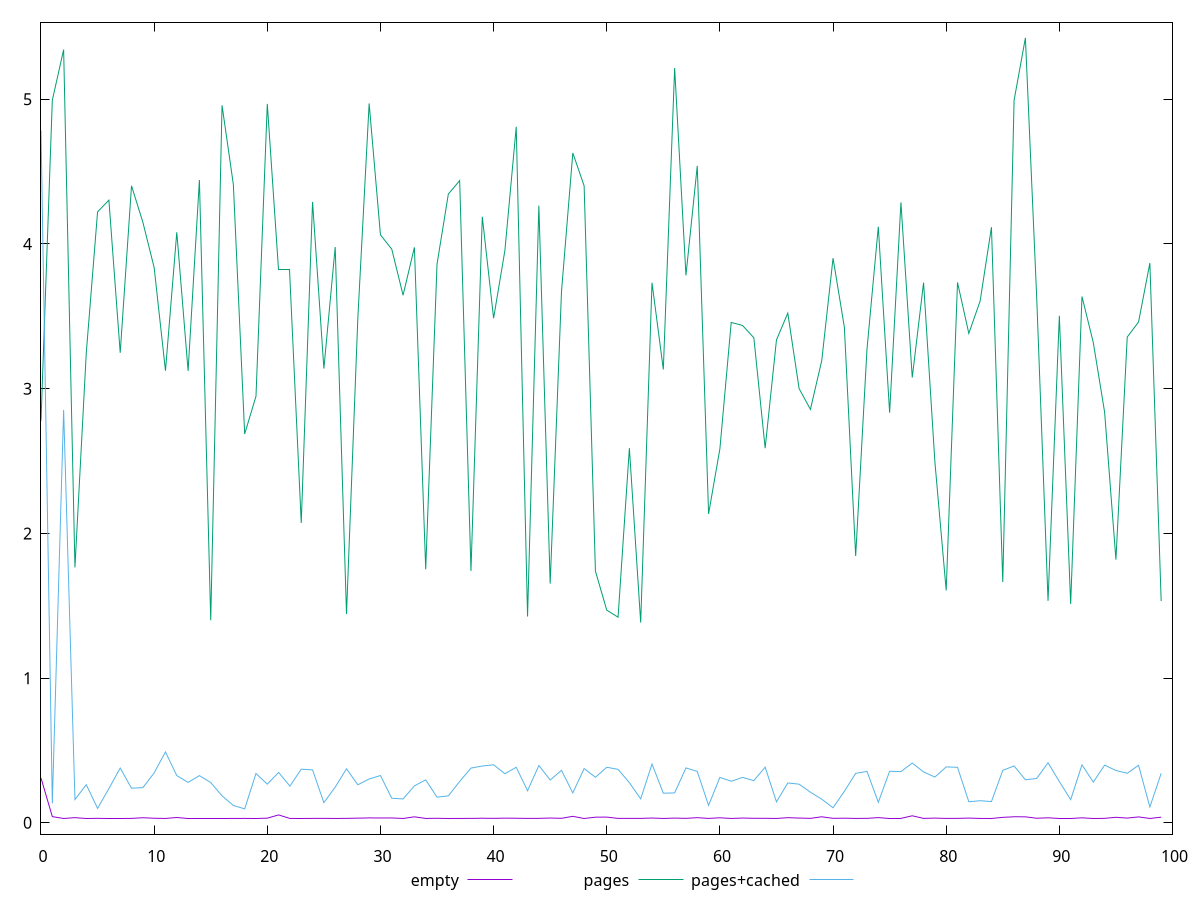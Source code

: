 $_empty <<EOF
0.3100000000000023
0.043199999999999995
0.0303
0.036
0.03015
0.031349999999999996
0.030749999999999996
0.030749999999999996
0.030899999999999997
0.03555
0.03195
0.03045
0.03705
0.03
0.0303
0.0303
0.0303
0.030599999999999995
0.030899999999999997
0.03015
0.032549999999999996
0.05475
0.03045
0.0303
0.030899999999999997
0.031049999999999998
0.030599999999999995
0.031049999999999998
0.032549999999999996
0.0342
0.03375
0.03405
0.0303
0.0417
0.030599999999999995
0.03165
0.0303
0.030749999999999996
0.030899999999999997
0.03195
0.0312
0.032549999999999996
0.031799999999999995
0.030899999999999997
0.0312
0.033299999999999996
0.031349999999999996
0.045149999999999996
0.03015
0.03915
0.0399
0.030899999999999997
0.0312
0.030899999999999997
0.03345
0.03045
0.033
0.0312
0.03585
0.030749999999999996
0.0351
0.03045
0.033299999999999996
0.03165
0.0315
0.03045
0.03585
0.03315
0.031049999999999998
0.042
0.031349999999999996
0.03225
0.030749999999999996
0.031049999999999998
0.0363
0.0312
0.0312
0.0489
0.030749999999999996
0.03285
0.030749999999999996
0.0312
0.033
0.030599999999999995
0.0303
0.03795
0.04215
0.0417
0.031799999999999995
0.0351
0.03225
0.03225
0.0348
0.03015
0.0312
0.0384
0.033
0.041100000000000005
0.03045
0.0393
EOF
$_pages <<EOF
2.779
4.993
5.343
1.7650000000000001
3.2460000000000004
4.2219999999999995
4.303
3.248
4.402
4.151
3.8370000000000006
3.1239999999999997
4.0809999999999995
3.1229999999999993
4.442
1.4
4.957999999999999
4.411
2.6870000000000003
2.9479999999999995
4.967999999999999
3.821
3.8210000000000006
2.0719999999999996
4.291
3.139
3.978999999999999
1.443
3.4860000000000007
4.971
4.063
3.9640000000000004
3.646
3.9769999999999994
1.752
3.8610000000000007
4.345000000000001
4.438
1.7409999999999999
4.188000000000001
3.487
3.9560000000000004
4.809999999999999
1.426
4.265000000000001
1.6529999999999998
3.6710000000000003
4.6290000000000004
4.401999999999999
1.7389999999999999
1.47
1.4209999999999998
2.589
1.384
3.7319999999999993
3.1329999999999996
5.216000000000001
3.7829999999999995
4.54
2.135
2.585
3.4579999999999993
3.4370000000000003
3.3520000000000003
2.5889999999999995
3.3369999999999997
3.5219999999999994
3.0010000000000003
2.857
3.193999999999999
3.902
3.424999999999999
1.8440000000000003
3.274000000000001
4.119
2.8340000000000005
4.287
3.077
3.7330000000000005
2.495
1.6059999999999999
3.734
3.3819999999999997
3.6060000000000008
4.116
1.6640000000000001
4.992999999999999
5.4239999999999995
3.628
1.534
3.5040000000000004
1.513
3.637
3.3190000000000004
2.838
1.819
3.357
3.461
3.8680000000000003
1.533
EOF
$_pagesCached <<EOF
4.784
0.13520000000000001
2.8529999999999998
0.16119999999999998
0.264
0.09999999999999999
0.2367
0.37879999999999997
0.2395
0.2434
0.34500000000000003
0.4899
0.3267
0.27949999999999997
0.3265
0.27849999999999997
0.18700000000000003
0.1202
0.0968
0.3412
0.2677
0.3485
0.2539
0.37109999999999993
0.3661
0.13939999999999997
0.24689999999999998
0.3737
0.26309999999999995
0.3031
0.3271
0.1702
0.1653
0.25529999999999997
0.29689999999999994
0.17779999999999999
0.1866
0.2859
0.37839999999999996
0.3928
0.4013
0.3398
0.384
0.22200000000000003
0.39649999999999996
0.296
0.3628
0.2068
0.3753
0.3149
0.3842
0.36989999999999995
0.2778
0.1657
0.40659999999999996
0.20499999999999996
0.2069
0.3797
0.3555
0.1205
0.3142
0.2874
0.3142
0.29209999999999997
0.3848
0.1451
0.27559999999999996
0.26739999999999997
0.2118
0.1639
0.10429999999999999
0.2181
0.3419
0.35579999999999995
0.1421
0.3565
0.354
0.41340000000000005
0.35169999999999996
0.31649999999999995
0.3867
0.3839
0.1456
0.15309999999999999
0.1471
0.36269999999999997
0.3933
0.2979
0.30689999999999995
0.41500000000000004
0.2855
0.1603
0.40109999999999996
0.28159999999999996
0.3988
0.36179999999999995
0.3426
0.3978
0.10980000000000001
0.3422
EOF
set key outside below
set terminal pngcairo
set output "report_00006_2020-11-02T20-21-41.718Z/network-rtt/network-rtt_empty_pages_pages+cached.png"
set yrange [-0.07787999999999999:5.531879999999999]
plot $_empty title "empty" with line ,$_pages title "pages" with line ,$_pagesCached title "pages+cached" with line ,